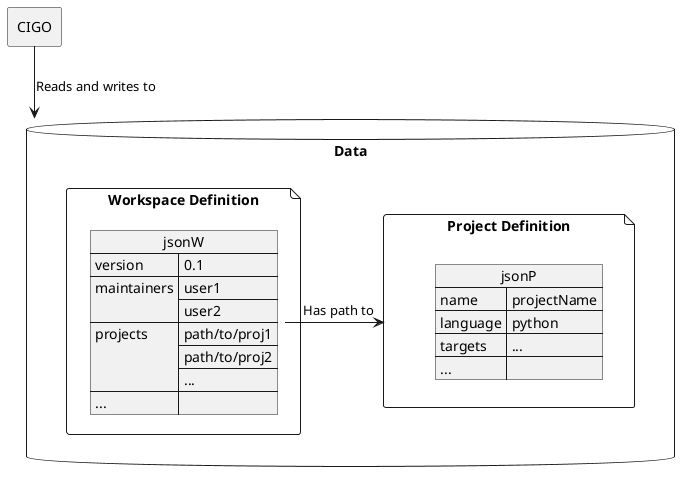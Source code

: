 @startuml
agent CIGO as cigo
database Data as data {
        file "Project Definition" as proj {
                json jsonP {
                        "name": "projectName",
                        "language": "python",
                        "targets": ["..."],
                        "...": []
                }
        }
        file "Workspace Definition" as workspace {
                json jsonW {
                        "version": "0.1",
                        "maintainers": ["user1", "user2"],
                        "projects": ["path/to/proj1", "path/to/proj2", "..."],
                        "...": []
                }
        }
        jsonW -> proj: Has path to
}

cigo --> data: Reads and writes to

@enduml
